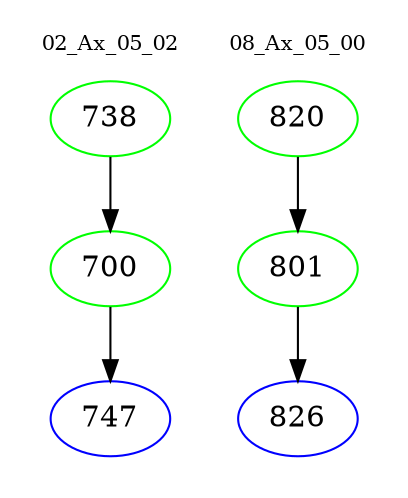 digraph{
subgraph cluster_0 {
color = white
label = "02_Ax_05_02";
fontsize=10;
T0_738 [label="738", color="green"]
T0_738 -> T0_700 [color="black"]
T0_700 [label="700", color="green"]
T0_700 -> T0_747 [color="black"]
T0_747 [label="747", color="blue"]
}
subgraph cluster_1 {
color = white
label = "08_Ax_05_00";
fontsize=10;
T1_820 [label="820", color="green"]
T1_820 -> T1_801 [color="black"]
T1_801 [label="801", color="green"]
T1_801 -> T1_826 [color="black"]
T1_826 [label="826", color="blue"]
}
}
